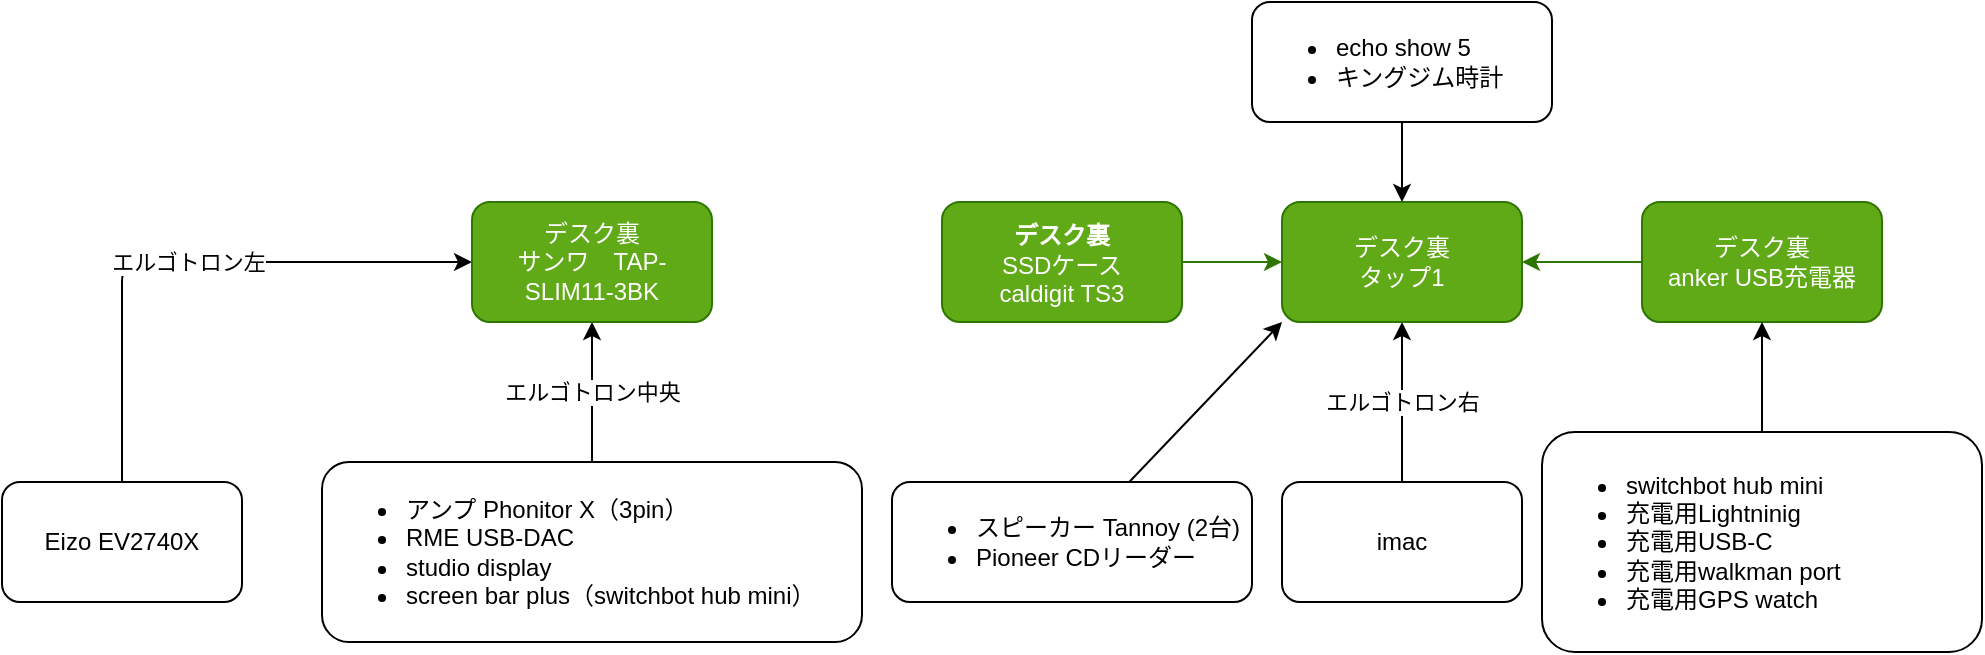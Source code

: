 <mxfile>
    <diagram id="xjeuZAgo3kkd_qwhfWCV" name="ページ1">
        <mxGraphModel dx="1895" dy="374" grid="1" gridSize="10" guides="1" tooltips="1" connect="1" arrows="1" fold="1" page="1" pageScale="1" pageWidth="827" pageHeight="1169" math="0" shadow="0">
            <root>
                <mxCell id="0"/>
                <mxCell id="1" parent="0"/>
                <mxCell id="36" value="エルゴトロン右" style="edgeStyle=none;html=1;" parent="1" source="2" target="35" edge="1">
                    <mxGeometry relative="1" as="geometry"/>
                </mxCell>
                <mxCell id="2" value="imac" style="rounded=1;whiteSpace=wrap;html=1;" parent="1" vertex="1">
                    <mxGeometry x="630" y="250" width="120" height="60" as="geometry"/>
                </mxCell>
                <mxCell id="41" value="エルゴトロン左" style="edgeStyle=none;html=1;entryX=0;entryY=0.5;entryDx=0;entryDy=0;" parent="1" source="4" target="38" edge="1">
                    <mxGeometry relative="1" as="geometry">
                        <Array as="points">
                            <mxPoint x="50" y="140"/>
                        </Array>
                    </mxGeometry>
                </mxCell>
                <mxCell id="4" value="Eizo EV2740X" style="rounded=1;whiteSpace=wrap;html=1;" parent="1" vertex="1">
                    <mxGeometry x="-10" y="250" width="120" height="60" as="geometry"/>
                </mxCell>
                <mxCell id="37" value="" style="edgeStyle=none;html=1;fillColor=#60a917;strokeColor=#2D7600;" parent="1" source="6" target="35" edge="1">
                    <mxGeometry relative="1" as="geometry"/>
                </mxCell>
                <mxCell id="6" value="&lt;b&gt;&lt;br&gt;&lt;br&gt;デスク裏&lt;/b&gt;&lt;br&gt;&lt;span style=&quot;text-align: left; background-color: initial;&quot;&gt;SSDケース&lt;br&gt;&lt;/span&gt;caldigit TS3&lt;br&gt;&lt;br&gt;&lt;ul style=&quot;text-align: left;&quot;&gt;&lt;/ul&gt;" style="rounded=1;whiteSpace=wrap;html=1;fillColor=#60a917;fontColor=#ffffff;strokeColor=#2D7600;" parent="1" vertex="1">
                    <mxGeometry x="460" y="110" width="120" height="60" as="geometry"/>
                </mxCell>
                <mxCell id="39" value="エルゴトロン中央" style="edgeStyle=none;html=1;" parent="1" source="29" target="38" edge="1">
                    <mxGeometry relative="1" as="geometry"/>
                </mxCell>
                <mxCell id="29" value="&lt;ul&gt;&lt;li&gt;アンプ Phonitor X（3pin）&lt;/li&gt;&lt;li&gt;RME USB-DAC&lt;/li&gt;&lt;li&gt;studio display&lt;/li&gt;&lt;li&gt;screen bar plus（switchbot hub mini）&lt;/li&gt;&lt;/ul&gt;" style="whiteSpace=wrap;html=1;rounded=1;align=left;" parent="1" vertex="1">
                    <mxGeometry x="150" y="240" width="270" height="90" as="geometry"/>
                </mxCell>
                <mxCell id="49" style="edgeStyle=none;html=1;entryX=0;entryY=1;entryDx=0;entryDy=0;" parent="1" source="31" target="35" edge="1">
                    <mxGeometry relative="1" as="geometry"/>
                </mxCell>
                <mxCell id="31" value="&lt;div style=&quot;&quot;&gt;&lt;ul&gt;&lt;li&gt;&lt;span style=&quot;background-color: initial;&quot;&gt;スピーカー Tannoy&amp;nbsp;&lt;/span&gt;(2台)&lt;/li&gt;&lt;li&gt;&lt;span style=&quot;background-color: initial;&quot;&gt;Pioneer CDリーダー&lt;/span&gt;&lt;/li&gt;&lt;/ul&gt;&lt;/div&gt;" style="whiteSpace=wrap;html=1;rounded=1;align=left;" parent="1" vertex="1">
                    <mxGeometry x="435" y="250" width="180" height="60" as="geometry"/>
                </mxCell>
                <mxCell id="35" value="デスク裏&lt;br&gt;タップ1" style="whiteSpace=wrap;html=1;rounded=1;fillColor=#60a917;fontColor=#ffffff;strokeColor=#2D7600;" parent="1" vertex="1">
                    <mxGeometry x="630" y="110" width="120" height="60" as="geometry"/>
                </mxCell>
                <mxCell id="38" value="デスク裏&lt;br&gt;サンワ　TAP-SLIM11-3BK" style="whiteSpace=wrap;html=1;rounded=1;fillColor=#60a917;fontColor=#ffffff;strokeColor=#2D7600;" parent="1" vertex="1">
                    <mxGeometry x="225" y="110" width="120" height="60" as="geometry"/>
                </mxCell>
                <mxCell id="44" value="" style="edgeStyle=none;html=1;" parent="1" source="42" target="35" edge="1">
                    <mxGeometry relative="1" as="geometry"/>
                </mxCell>
                <mxCell id="42" value="&lt;ul&gt;&lt;li&gt;echo show 5&lt;/li&gt;&lt;li&gt;キングジム時計&lt;/li&gt;&lt;/ul&gt;" style="rounded=1;whiteSpace=wrap;html=1;align=left;" parent="1" vertex="1">
                    <mxGeometry x="615" y="10" width="150" height="60" as="geometry"/>
                </mxCell>
                <mxCell id="52" value="" style="edgeStyle=none;html=1;fillColor=#60a917;strokeColor=#2D7600;" parent="1" source="45" target="35" edge="1">
                    <mxGeometry relative="1" as="geometry"/>
                </mxCell>
                <mxCell id="45" value="デスク裏&lt;br&gt;anker USB充電器" style="rounded=1;whiteSpace=wrap;html=1;fillColor=#60a917;fontColor=#ffffff;strokeColor=#2D7600;" parent="1" vertex="1">
                    <mxGeometry x="810" y="110" width="120" height="60" as="geometry"/>
                </mxCell>
                <mxCell id="51" value="" style="edgeStyle=none;html=1;" parent="1" source="47" target="45" edge="1">
                    <mxGeometry relative="1" as="geometry"/>
                </mxCell>
                <mxCell id="47" value="&lt;div style=&quot;&quot;&gt;&lt;ul&gt;&lt;li&gt;&lt;span style=&quot;background-color: initial;&quot;&gt;switchbot hub mini&lt;/span&gt;&lt;/li&gt;&lt;li&gt;&lt;span style=&quot;background-color: initial;&quot;&gt;充電用Lightninig&lt;/span&gt;&lt;/li&gt;&lt;li&gt;&lt;span style=&quot;background-color: initial;&quot;&gt;充電用USB-C&lt;/span&gt;&lt;/li&gt;&lt;li&gt;&lt;span style=&quot;background-color: initial;&quot;&gt;充電用walkman port&lt;/span&gt;&lt;/li&gt;&lt;li&gt;&lt;span style=&quot;background-color: initial;&quot;&gt;充電用GPS watch&lt;/span&gt;&lt;/li&gt;&lt;/ul&gt;&lt;/div&gt;" style="whiteSpace=wrap;html=1;rounded=1;align=left;" parent="1" vertex="1">
                    <mxGeometry x="760" y="225" width="220" height="110" as="geometry"/>
                </mxCell>
            </root>
        </mxGraphModel>
    </diagram>
</mxfile>